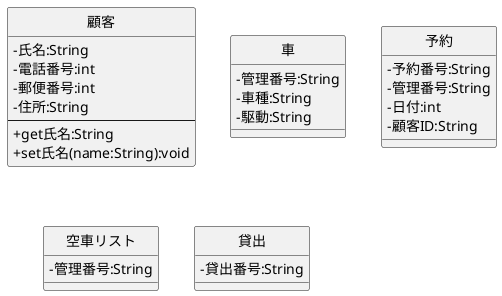 @startuml 車両貸出システム
skinparam classAttributeIconSize 0
class 顧客 {
    - 氏名:String
    - 電話番号:int
    - 郵便番号:int
    - 住所:String
    ---
    +get氏名:String
    +set氏名(name:String):void
}
class 車 {
    - 管理番号:String
    - 車種:String
    - 駆動:String
}
class 予約 {
    - 予約番号:String
    - 管理番号:String
    - 日付:int
    - 顧客ID:String
}
class 空車リスト {
    - 管理番号:String
}
class 貸出 {
    - 貸出番号:String
}
hide 顧客 circle
hide 車 circle
hide 予約 circle
hide 空車リスト circle
hide 貸出 circle
@enduml